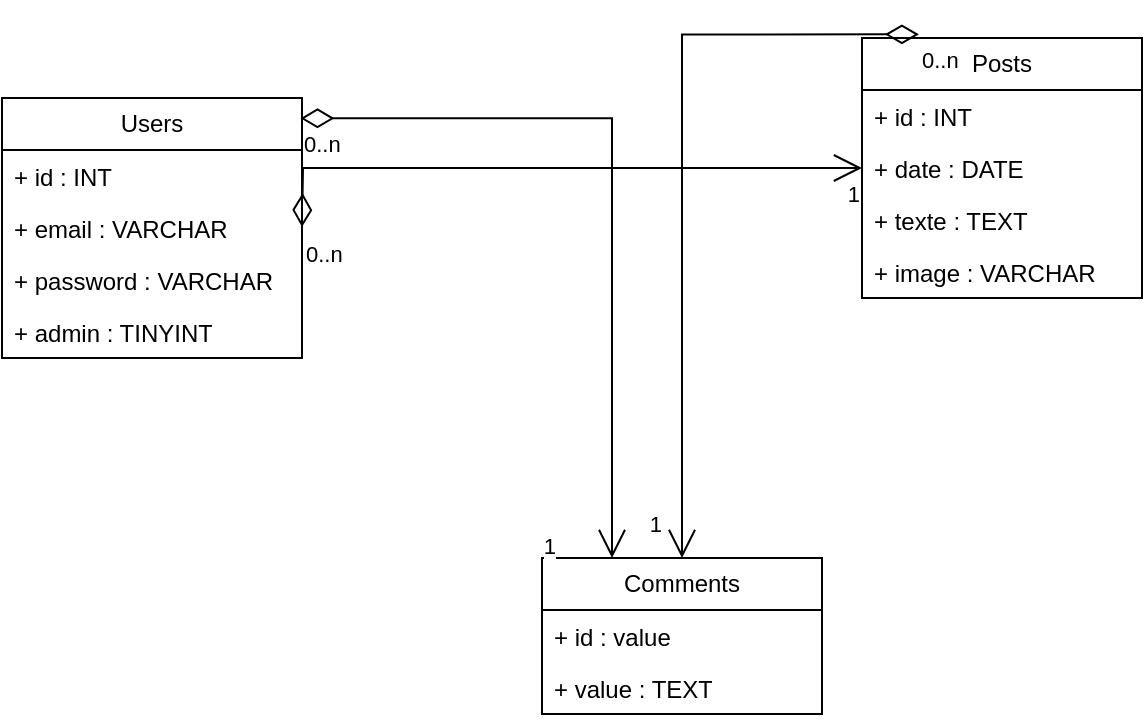 <mxfile version="24.7.8">
  <diagram name="Page-1" id="oUoKfrfFJ9TFHPxkTkSA">
    <mxGraphModel dx="1036" dy="606" grid="1" gridSize="10" guides="1" tooltips="1" connect="1" arrows="1" fold="1" page="1" pageScale="1" pageWidth="827" pageHeight="1169" math="0" shadow="0">
      <root>
        <mxCell id="0" />
        <mxCell id="1" parent="0" />
        <mxCell id="vJEHkjAeBdwb-GLlzBkE-1" value="Users" style="swimlane;fontStyle=0;childLayout=stackLayout;horizontal=1;startSize=26;fillColor=none;horizontalStack=0;resizeParent=1;resizeParentMax=0;resizeLast=0;collapsible=1;marginBottom=0;whiteSpace=wrap;html=1;" parent="1" vertex="1">
          <mxGeometry x="50" y="140" width="150" height="130" as="geometry" />
        </mxCell>
        <mxCell id="vJEHkjAeBdwb-GLlzBkE-2" value="+ id : INT" style="text;strokeColor=none;fillColor=none;align=left;verticalAlign=top;spacingLeft=4;spacingRight=4;overflow=hidden;rotatable=0;points=[[0,0.5],[1,0.5]];portConstraint=eastwest;whiteSpace=wrap;html=1;" parent="vJEHkjAeBdwb-GLlzBkE-1" vertex="1">
          <mxGeometry y="26" width="150" height="26" as="geometry" />
        </mxCell>
        <mxCell id="vJEHkjAeBdwb-GLlzBkE-3" value="+ email : VARCHAR" style="text;strokeColor=none;fillColor=none;align=left;verticalAlign=top;spacingLeft=4;spacingRight=4;overflow=hidden;rotatable=0;points=[[0,0.5],[1,0.5]];portConstraint=eastwest;whiteSpace=wrap;html=1;" parent="vJEHkjAeBdwb-GLlzBkE-1" vertex="1">
          <mxGeometry y="52" width="150" height="26" as="geometry" />
        </mxCell>
        <mxCell id="vJEHkjAeBdwb-GLlzBkE-4" value="+ password : VARCHAR" style="text;strokeColor=none;fillColor=none;align=left;verticalAlign=top;spacingLeft=4;spacingRight=4;overflow=hidden;rotatable=0;points=[[0,0.5],[1,0.5]];portConstraint=eastwest;whiteSpace=wrap;html=1;" parent="vJEHkjAeBdwb-GLlzBkE-1" vertex="1">
          <mxGeometry y="78" width="150" height="26" as="geometry" />
        </mxCell>
        <mxCell id="vJEHkjAeBdwb-GLlzBkE-5" value="+ admin : TINYINT" style="text;strokeColor=none;fillColor=none;align=left;verticalAlign=top;spacingLeft=4;spacingRight=4;overflow=hidden;rotatable=0;points=[[0,0.5],[1,0.5]];portConstraint=eastwest;whiteSpace=wrap;html=1;" parent="vJEHkjAeBdwb-GLlzBkE-1" vertex="1">
          <mxGeometry y="104" width="150" height="26" as="geometry" />
        </mxCell>
        <mxCell id="vJEHkjAeBdwb-GLlzBkE-6" value="Posts" style="swimlane;fontStyle=0;childLayout=stackLayout;horizontal=1;startSize=26;fillColor=none;horizontalStack=0;resizeParent=1;resizeParentMax=0;resizeLast=0;collapsible=1;marginBottom=0;whiteSpace=wrap;html=1;" parent="1" vertex="1">
          <mxGeometry x="480" y="110" width="140" height="130" as="geometry" />
        </mxCell>
        <mxCell id="vJEHkjAeBdwb-GLlzBkE-7" value="+ id : INT" style="text;strokeColor=none;fillColor=none;align=left;verticalAlign=top;spacingLeft=4;spacingRight=4;overflow=hidden;rotatable=0;points=[[0,0.5],[1,0.5]];portConstraint=eastwest;whiteSpace=wrap;html=1;" parent="vJEHkjAeBdwb-GLlzBkE-6" vertex="1">
          <mxGeometry y="26" width="140" height="26" as="geometry" />
        </mxCell>
        <mxCell id="vJEHkjAeBdwb-GLlzBkE-8" value="+ date : DATE" style="text;strokeColor=none;fillColor=none;align=left;verticalAlign=top;spacingLeft=4;spacingRight=4;overflow=hidden;rotatable=0;points=[[0,0.5],[1,0.5]];portConstraint=eastwest;whiteSpace=wrap;html=1;" parent="vJEHkjAeBdwb-GLlzBkE-6" vertex="1">
          <mxGeometry y="52" width="140" height="26" as="geometry" />
        </mxCell>
        <mxCell id="vJEHkjAeBdwb-GLlzBkE-9" value="+ texte : TEXT" style="text;strokeColor=none;fillColor=none;align=left;verticalAlign=top;spacingLeft=4;spacingRight=4;overflow=hidden;rotatable=0;points=[[0,0.5],[1,0.5]];portConstraint=eastwest;whiteSpace=wrap;html=1;" parent="vJEHkjAeBdwb-GLlzBkE-6" vertex="1">
          <mxGeometry y="78" width="140" height="26" as="geometry" />
        </mxCell>
        <mxCell id="vJEHkjAeBdwb-GLlzBkE-10" value="+ image : VARCHAR" style="text;strokeColor=none;fillColor=none;align=left;verticalAlign=top;spacingLeft=4;spacingRight=4;overflow=hidden;rotatable=0;points=[[0,0.5],[1,0.5]];portConstraint=eastwest;whiteSpace=wrap;html=1;" parent="vJEHkjAeBdwb-GLlzBkE-6" vertex="1">
          <mxGeometry y="104" width="140" height="26" as="geometry" />
        </mxCell>
        <mxCell id="vJEHkjAeBdwb-GLlzBkE-11" value="Comments" style="swimlane;fontStyle=0;childLayout=stackLayout;horizontal=1;startSize=26;fillColor=none;horizontalStack=0;resizeParent=1;resizeParentMax=0;resizeLast=0;collapsible=1;marginBottom=0;whiteSpace=wrap;html=1;" parent="1" vertex="1">
          <mxGeometry x="320" y="370" width="140" height="78" as="geometry" />
        </mxCell>
        <mxCell id="vJEHkjAeBdwb-GLlzBkE-12" value="+ id : value" style="text;strokeColor=none;fillColor=none;align=left;verticalAlign=top;spacingLeft=4;spacingRight=4;overflow=hidden;rotatable=0;points=[[0,0.5],[1,0.5]];portConstraint=eastwest;whiteSpace=wrap;html=1;" parent="vJEHkjAeBdwb-GLlzBkE-11" vertex="1">
          <mxGeometry y="26" width="140" height="26" as="geometry" />
        </mxCell>
        <mxCell id="vJEHkjAeBdwb-GLlzBkE-13" value="+ value : TEXT" style="text;strokeColor=none;fillColor=none;align=left;verticalAlign=top;spacingLeft=4;spacingRight=4;overflow=hidden;rotatable=0;points=[[0,0.5],[1,0.5]];portConstraint=eastwest;whiteSpace=wrap;html=1;" parent="vJEHkjAeBdwb-GLlzBkE-11" vertex="1">
          <mxGeometry y="52" width="140" height="26" as="geometry" />
        </mxCell>
        <mxCell id="vJEHkjAeBdwb-GLlzBkE-15" value="" style="endArrow=open;html=1;endSize=12;startArrow=diamondThin;startSize=14;startFill=0;edgeStyle=orthogonalEdgeStyle;rounded=0;entryX=0;entryY=0.5;entryDx=0;entryDy=0;" parent="1" target="vJEHkjAeBdwb-GLlzBkE-8" edge="1">
          <mxGeometry relative="1" as="geometry">
            <mxPoint x="200" y="204.5" as="sourcePoint" />
            <mxPoint x="360" y="204.5" as="targetPoint" />
          </mxGeometry>
        </mxCell>
        <mxCell id="vJEHkjAeBdwb-GLlzBkE-16" value="0..n" style="edgeLabel;resizable=0;html=1;align=left;verticalAlign=top;" parent="vJEHkjAeBdwb-GLlzBkE-15" connectable="0" vertex="1">
          <mxGeometry x="-1" relative="1" as="geometry" />
        </mxCell>
        <mxCell id="vJEHkjAeBdwb-GLlzBkE-17" value="1" style="edgeLabel;resizable=0;html=1;align=right;verticalAlign=top;" parent="vJEHkjAeBdwb-GLlzBkE-15" connectable="0" vertex="1">
          <mxGeometry x="1" relative="1" as="geometry" />
        </mxCell>
        <mxCell id="vJEHkjAeBdwb-GLlzBkE-21" value="" style="endArrow=open;html=1;endSize=12;startArrow=diamondThin;startSize=14;startFill=0;edgeStyle=orthogonalEdgeStyle;rounded=0;entryX=0.5;entryY=0;entryDx=0;entryDy=0;exitX=0.203;exitY=-0.014;exitDx=0;exitDy=0;exitPerimeter=0;" parent="1" source="vJEHkjAeBdwb-GLlzBkE-6" target="vJEHkjAeBdwb-GLlzBkE-11" edge="1">
          <mxGeometry relative="1" as="geometry">
            <mxPoint x="250" y="290" as="sourcePoint" />
            <mxPoint x="410" y="290" as="targetPoint" />
          </mxGeometry>
        </mxCell>
        <mxCell id="vJEHkjAeBdwb-GLlzBkE-22" value="0..n" style="edgeLabel;resizable=0;html=1;align=left;verticalAlign=top;" parent="vJEHkjAeBdwb-GLlzBkE-21" connectable="0" vertex="1">
          <mxGeometry x="-1" relative="1" as="geometry" />
        </mxCell>
        <mxCell id="vJEHkjAeBdwb-GLlzBkE-23" value="1" style="edgeLabel;resizable=0;html=1;align=right;verticalAlign=top;" parent="vJEHkjAeBdwb-GLlzBkE-21" connectable="0" vertex="1">
          <mxGeometry x="1" relative="1" as="geometry">
            <mxPoint x="-10" y="-30" as="offset" />
          </mxGeometry>
        </mxCell>
        <mxCell id="vJEHkjAeBdwb-GLlzBkE-24" value="" style="endArrow=open;html=1;endSize=12;startArrow=diamondThin;startSize=14;startFill=0;edgeStyle=orthogonalEdgeStyle;rounded=0;exitX=0.995;exitY=0.078;exitDx=0;exitDy=0;exitPerimeter=0;entryX=0.25;entryY=0;entryDx=0;entryDy=0;" parent="1" source="vJEHkjAeBdwb-GLlzBkE-1" target="vJEHkjAeBdwb-GLlzBkE-11" edge="1">
          <mxGeometry x="0.468" y="-115" relative="1" as="geometry">
            <mxPoint x="110.0" y="120.0" as="sourcePoint" />
            <mxPoint x="268.4" y="348.804" as="targetPoint" />
            <mxPoint as="offset" />
          </mxGeometry>
        </mxCell>
        <mxCell id="vJEHkjAeBdwb-GLlzBkE-25" value="0..n" style="edgeLabel;resizable=0;html=1;align=left;verticalAlign=top;" parent="vJEHkjAeBdwb-GLlzBkE-24" connectable="0" vertex="1">
          <mxGeometry x="-1" relative="1" as="geometry" />
        </mxCell>
        <mxCell id="vJEHkjAeBdwb-GLlzBkE-26" value="1" style="edgeLabel;resizable=0;html=1;align=right;verticalAlign=top;" parent="vJEHkjAeBdwb-GLlzBkE-24" connectable="0" vertex="1">
          <mxGeometry x="1" relative="1" as="geometry">
            <mxPoint x="-28" y="-19" as="offset" />
          </mxGeometry>
        </mxCell>
      </root>
    </mxGraphModel>
  </diagram>
</mxfile>
